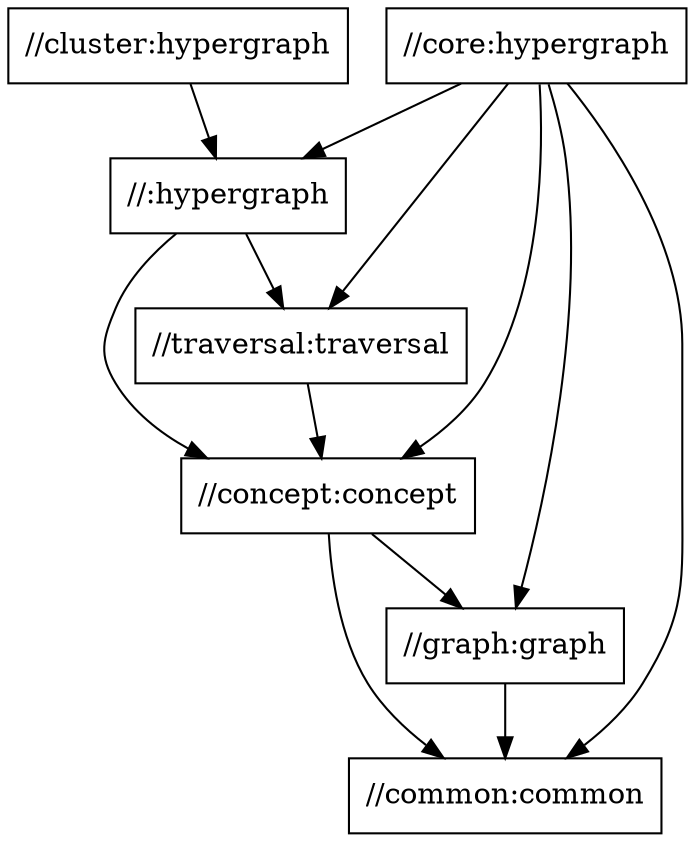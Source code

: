 digraph mygraph {
    node [shape = box];
    "//cluster:hypergraph"
    "//cluster:hypergraph" -> "//:hypergraph"
    "//core:hypergraph"
    "//core:hypergraph" -> "//:hypergraph"
    "//core:hypergraph" -> "//common:common"
    "//core:hypergraph" -> "//concept:concept"
    "//core:hypergraph" -> "//graph:graph"
    "//core:hypergraph" -> "//traversal:traversal"
    "//:hypergraph"
    "//:hypergraph" -> "//concept:concept"
    "//:hypergraph" -> "//traversal:traversal"
    "//traversal:traversal"
    "//traversal:traversal" -> "//concept:concept"
    "//concept:concept"
    "//concept:concept" -> "//common:common"
    "//concept:concept" -> "//graph:graph"
    "//graph:graph"
    "//graph:graph" -> "//common:common"
    "//common:common"
}
